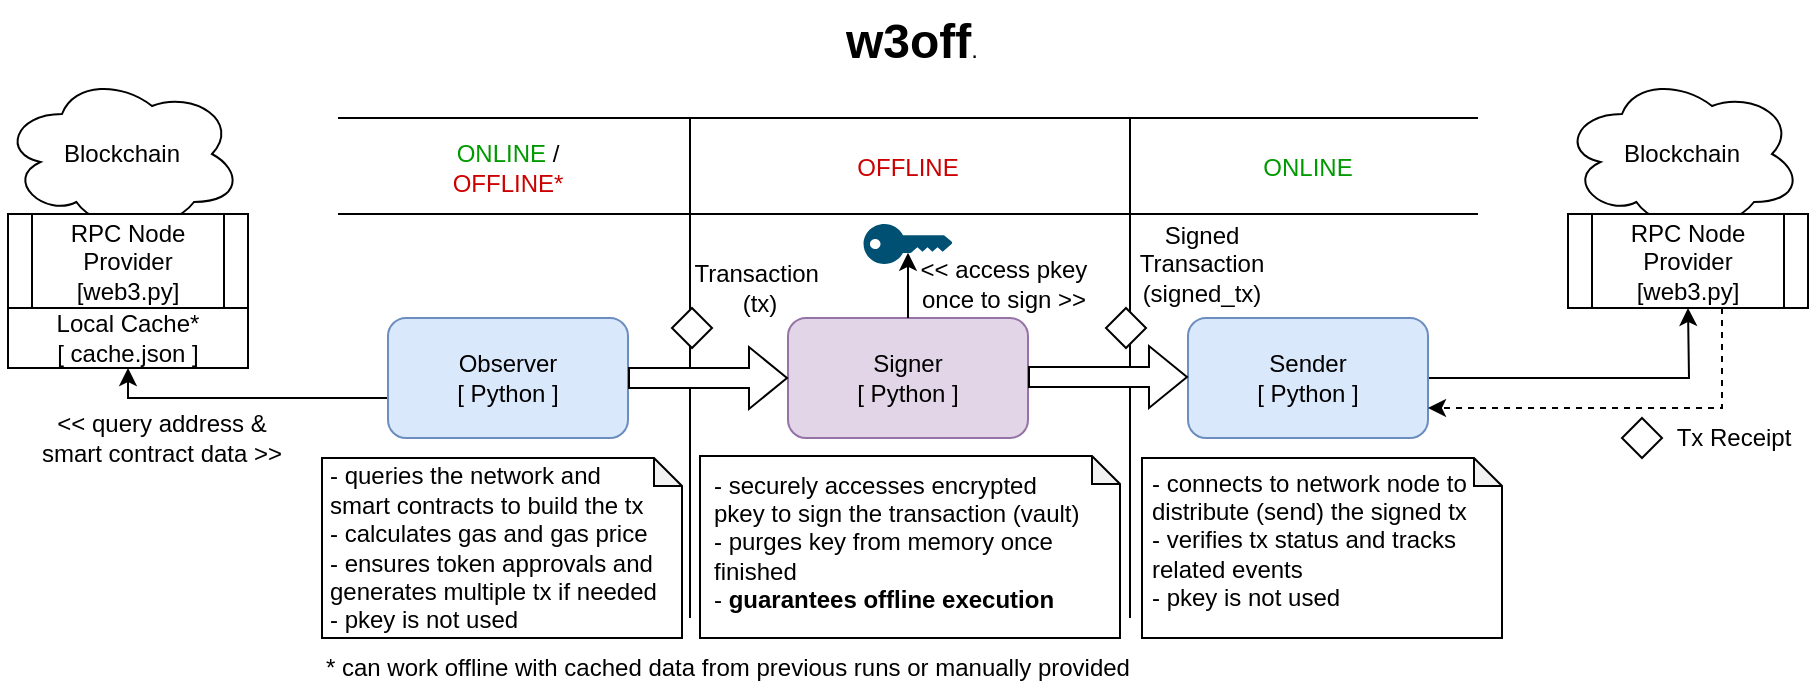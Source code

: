 <mxfile version="26.0.8">
  <diagram name="Page-1" id="SyCepS_xqdPUCtJFy5jW">
    <mxGraphModel dx="2071" dy="733" grid="1" gridSize="10" guides="1" tooltips="1" connect="1" arrows="1" fold="1" page="1" pageScale="1" pageWidth="850" pageHeight="1100" math="0" shadow="0">
      <root>
        <mxCell id="0" />
        <mxCell id="1" parent="0" />
        <mxCell id="8g-UTXZgVYF0mti-iqle-4" value="" style="endArrow=none;html=1;rounded=0;" parent="1" edge="1">
          <mxGeometry width="50" height="50" relative="1" as="geometry">
            <mxPoint x="254" y="500" as="sourcePoint" />
            <mxPoint x="254" y="250" as="targetPoint" />
          </mxGeometry>
        </mxCell>
        <mxCell id="8g-UTXZgVYF0mti-iqle-5" value="" style="endArrow=none;html=1;rounded=0;" parent="1" edge="1">
          <mxGeometry width="50" height="50" relative="1" as="geometry">
            <mxPoint x="474" y="500" as="sourcePoint" />
            <mxPoint x="474" y="250" as="targetPoint" />
          </mxGeometry>
        </mxCell>
        <mxCell id="8g-UTXZgVYF0mti-iqle-44" style="edgeStyle=orthogonalEdgeStyle;rounded=0;orthogonalLoop=1;jettySize=auto;html=1;entryX=0.5;entryY=1;entryDx=0;entryDy=0;exitX=0;exitY=0.5;exitDx=0;exitDy=0;" parent="1" source="8g-UTXZgVYF0mti-iqle-1" target="8g-UTXZgVYF0mti-iqle-47" edge="1">
          <mxGeometry relative="1" as="geometry">
            <mxPoint x="-27" y="350" as="targetPoint" />
            <Array as="points">
              <mxPoint x="-27" y="390" />
            </Array>
          </mxGeometry>
        </mxCell>
        <mxCell id="8g-UTXZgVYF0mti-iqle-1" value="Observer&lt;div&gt;[ Python ]&lt;/div&gt;" style="rounded=1;whiteSpace=wrap;html=1;fillColor=#dae8fc;strokeColor=#6c8ebf;" parent="1" vertex="1">
          <mxGeometry x="103" y="350" width="120" height="60" as="geometry" />
        </mxCell>
        <mxCell id="8g-UTXZgVYF0mti-iqle-2" value="Signer&lt;br&gt;[ Python ]" style="rounded=1;whiteSpace=wrap;html=1;fillColor=#e1d5e7;strokeColor=#9673a6;" parent="1" vertex="1">
          <mxGeometry x="303" y="350" width="120" height="60" as="geometry" />
        </mxCell>
        <mxCell id="8g-UTXZgVYF0mti-iqle-34" style="edgeStyle=orthogonalEdgeStyle;rounded=0;orthogonalLoop=1;jettySize=auto;html=1;entryX=0.5;entryY=1;entryDx=0;entryDy=0;" parent="1" source="8g-UTXZgVYF0mti-iqle-3" edge="1">
          <mxGeometry relative="1" as="geometry">
            <mxPoint x="753" y="345" as="targetPoint" />
          </mxGeometry>
        </mxCell>
        <mxCell id="8g-UTXZgVYF0mti-iqle-3" value="Sender&lt;br&gt;[ Python ]" style="rounded=1;whiteSpace=wrap;html=1;fillColor=#dae8fc;strokeColor=#6c8ebf;" parent="1" vertex="1">
          <mxGeometry x="503" y="350" width="120" height="60" as="geometry" />
        </mxCell>
        <mxCell id="8g-UTXZgVYF0mti-iqle-6" value="&lt;font color=&quot;#009900&quot;&gt;ONLINE &lt;/font&gt;/ &lt;font color=&quot;#cc0000&quot;&gt;OFFLINE*&lt;/font&gt;" style="text;html=1;align=center;verticalAlign=middle;whiteSpace=wrap;rounded=0;" parent="1" vertex="1">
          <mxGeometry x="133" y="260" width="60" height="30" as="geometry" />
        </mxCell>
        <mxCell id="8g-UTXZgVYF0mti-iqle-7" value="&lt;font color=&quot;#cc0000&quot;&gt;OFFLINE&lt;/font&gt;" style="text;html=1;align=center;verticalAlign=middle;whiteSpace=wrap;rounded=0;" parent="1" vertex="1">
          <mxGeometry x="333" y="260" width="60" height="30" as="geometry" />
        </mxCell>
        <mxCell id="8g-UTXZgVYF0mti-iqle-8" value="&lt;font color=&quot;#009900&quot;&gt;ONLINE&lt;/font&gt;" style="text;html=1;align=center;verticalAlign=middle;whiteSpace=wrap;rounded=0;" parent="1" vertex="1">
          <mxGeometry x="533" y="260" width="60" height="30" as="geometry" />
        </mxCell>
        <mxCell id="8g-UTXZgVYF0mti-iqle-9" value="* can work offline with cached data from previous runs or manually provided" style="text;html=1;align=left;verticalAlign=middle;whiteSpace=wrap;rounded=0;" parent="1" vertex="1">
          <mxGeometry x="70" y="510" width="560" height="30" as="geometry" />
        </mxCell>
        <mxCell id="8g-UTXZgVYF0mti-iqle-10" value="" style="endArrow=none;html=1;rounded=0;" parent="1" edge="1">
          <mxGeometry width="50" height="50" relative="1" as="geometry">
            <mxPoint x="78" y="298" as="sourcePoint" />
            <mxPoint x="648" y="298" as="targetPoint" />
          </mxGeometry>
        </mxCell>
        <mxCell id="8g-UTXZgVYF0mti-iqle-11" value="" style="endArrow=none;html=1;rounded=0;" parent="1" edge="1">
          <mxGeometry width="50" height="50" relative="1" as="geometry">
            <mxPoint x="78" y="250" as="sourcePoint" />
            <mxPoint x="648" y="250" as="targetPoint" />
          </mxGeometry>
        </mxCell>
        <mxCell id="8g-UTXZgVYF0mti-iqle-15" value="" style="shape=note;whiteSpace=wrap;html=1;backgroundOutline=1;darkOpacity=0.05;size=14;align=left;" parent="1" vertex="1">
          <mxGeometry x="70" y="420" width="180" height="90" as="geometry" />
        </mxCell>
        <mxCell id="8g-UTXZgVYF0mti-iqle-17" value="" style="shape=flexArrow;endArrow=classic;html=1;rounded=0;exitX=1;exitY=0.5;exitDx=0;exitDy=0;entryX=0;entryY=0.5;entryDx=0;entryDy=0;labelBackgroundColor=#FFFFFF;fillColor=default;" parent="1" edge="1">
          <mxGeometry width="50" height="50" relative="1" as="geometry">
            <mxPoint x="423" y="379.5" as="sourcePoint" />
            <mxPoint x="503" y="379.5" as="targetPoint" />
          </mxGeometry>
        </mxCell>
        <mxCell id="8g-UTXZgVYF0mti-iqle-16" value="" style="shape=flexArrow;endArrow=classic;html=1;rounded=0;exitX=1;exitY=0.5;exitDx=0;exitDy=0;entryX=0;entryY=0.5;entryDx=0;entryDy=0;labelBackgroundColor=#FFFFFF;labelBorderColor=none;fillColor=default;" parent="1" source="8g-UTXZgVYF0mti-iqle-1" target="8g-UTXZgVYF0mti-iqle-2" edge="1">
          <mxGeometry width="50" height="50" relative="1" as="geometry">
            <mxPoint x="323" y="400" as="sourcePoint" />
            <mxPoint x="373" y="350" as="targetPoint" />
          </mxGeometry>
        </mxCell>
        <mxCell id="8g-UTXZgVYF0mti-iqle-23" value="" style="rhombus;whiteSpace=wrap;html=1;" parent="1" vertex="1">
          <mxGeometry x="245" y="345" width="20" height="20" as="geometry" />
        </mxCell>
        <mxCell id="8g-UTXZgVYF0mti-iqle-24" value="Transaction&amp;nbsp;&lt;br&gt;(tx)" style="text;html=1;align=center;verticalAlign=middle;whiteSpace=wrap;rounded=0;fillColor=none;" parent="1" vertex="1">
          <mxGeometry x="259" y="320" width="60" height="30" as="geometry" />
        </mxCell>
        <mxCell id="8g-UTXZgVYF0mti-iqle-26" value="" style="rhombus;whiteSpace=wrap;html=1;" parent="1" vertex="1">
          <mxGeometry x="462" y="345" width="20" height="20" as="geometry" />
        </mxCell>
        <mxCell id="8g-UTXZgVYF0mti-iqle-27" value="Signed Transaction (signed_tx)" style="text;html=1;align=center;verticalAlign=middle;whiteSpace=wrap;rounded=0;fillColor=none;" parent="1" vertex="1">
          <mxGeometry x="480" y="308" width="60" height="30" as="geometry" />
        </mxCell>
        <mxCell id="8g-UTXZgVYF0mti-iqle-29" value="Blockchain" style="ellipse;shape=cloud;whiteSpace=wrap;html=1;" parent="1" vertex="1">
          <mxGeometry x="690" y="228" width="120" height="80" as="geometry" />
        </mxCell>
        <mxCell id="8g-UTXZgVYF0mti-iqle-32" value="" style="shape=note;whiteSpace=wrap;html=1;backgroundOutline=1;darkOpacity=0.05;size=14;" parent="1" vertex="1">
          <mxGeometry x="480" y="420" width="180" height="90" as="geometry" />
        </mxCell>
        <mxCell id="8g-UTXZgVYF0mti-iqle-37" style="edgeStyle=orthogonalEdgeStyle;rounded=0;orthogonalLoop=1;jettySize=auto;html=1;entryX=1;entryY=0.75;entryDx=0;entryDy=0;dashed=1;" parent="1" source="8g-UTXZgVYF0mti-iqle-33" target="8g-UTXZgVYF0mti-iqle-3" edge="1">
          <mxGeometry relative="1" as="geometry">
            <Array as="points">
              <mxPoint x="770" y="395" />
            </Array>
          </mxGeometry>
        </mxCell>
        <mxCell id="8g-UTXZgVYF0mti-iqle-33" value="RPC Node Provider&lt;br&gt;[web3.py]" style="shape=process;whiteSpace=wrap;html=1;backgroundOutline=1;" parent="1" vertex="1">
          <mxGeometry x="693" y="298" width="120" height="47" as="geometry" />
        </mxCell>
        <mxCell id="8g-UTXZgVYF0mti-iqle-35" value="" style="rhombus;whiteSpace=wrap;html=1;" parent="1" vertex="1">
          <mxGeometry x="720" y="400" width="20" height="20" as="geometry" />
        </mxCell>
        <mxCell id="8g-UTXZgVYF0mti-iqle-36" value="Tx Receipt" style="text;html=1;align=center;verticalAlign=middle;whiteSpace=wrap;rounded=0;fillColor=none;" parent="1" vertex="1">
          <mxGeometry x="740" y="395" width="72" height="30" as="geometry" />
        </mxCell>
        <mxCell id="8g-UTXZgVYF0mti-iqle-41" value="Blockchain" style="ellipse;shape=cloud;whiteSpace=wrap;html=1;" parent="1" vertex="1">
          <mxGeometry x="-90" y="228" width="120" height="80" as="geometry" />
        </mxCell>
        <mxCell id="8g-UTXZgVYF0mti-iqle-42" value="RPC Node Provider&lt;br&gt;[web3.py]" style="shape=process;whiteSpace=wrap;html=1;backgroundOutline=1;" parent="1" vertex="1">
          <mxGeometry x="-87" y="298" width="120" height="47" as="geometry" />
        </mxCell>
        <mxCell id="8g-UTXZgVYF0mti-iqle-46" value="&amp;lt;&amp;lt; query address &amp;amp; smart contract data &amp;gt;&amp;gt;" style="text;html=1;align=center;verticalAlign=middle;whiteSpace=wrap;rounded=0;" parent="1" vertex="1">
          <mxGeometry x="-80" y="395" width="140" height="30" as="geometry" />
        </mxCell>
        <mxCell id="8g-UTXZgVYF0mti-iqle-47" value="Local Cache*&lt;br&gt;[ cache.json ]" style="rounded=0;whiteSpace=wrap;html=1;" parent="1" vertex="1">
          <mxGeometry x="-87" y="345" width="120" height="30" as="geometry" />
        </mxCell>
        <mxCell id="8g-UTXZgVYF0mti-iqle-49" value="" style="points=[[0,0.5,0],[0.24,0,0],[0.5,0.28,0],[0.995,0.475,0],[0.5,0.72,0],[0.24,1,0]];verticalLabelPosition=bottom;sketch=0;html=1;verticalAlign=top;aspect=fixed;align=center;pointerEvents=1;shape=mxgraph.cisco19.key;fillColor=#005073;strokeColor=none;" parent="1" vertex="1">
          <mxGeometry x="340.78" y="303" width="44.44" height="20" as="geometry" />
        </mxCell>
        <mxCell id="8g-UTXZgVYF0mti-iqle-51" style="edgeStyle=orthogonalEdgeStyle;rounded=0;orthogonalLoop=1;jettySize=auto;html=1;entryX=0.5;entryY=0.72;entryDx=0;entryDy=0;entryPerimeter=0;" parent="1" source="8g-UTXZgVYF0mti-iqle-2" target="8g-UTXZgVYF0mti-iqle-49" edge="1">
          <mxGeometry relative="1" as="geometry" />
        </mxCell>
        <mxCell id="8g-UTXZgVYF0mti-iqle-52" value="&amp;lt;&amp;lt; access pkey once to sign &amp;gt;&amp;gt;" style="text;html=1;align=center;verticalAlign=middle;whiteSpace=wrap;rounded=0;" parent="1" vertex="1">
          <mxGeometry x="358" y="318" width="106" height="30" as="geometry" />
        </mxCell>
        <mxCell id="8g-UTXZgVYF0mti-iqle-55" value="- connects to network node to distribute (send) the signed tx&lt;br&gt;- verifies tx status and tracks related events&lt;br&gt;- pkey is not used" style="text;html=1;align=left;verticalAlign=middle;whiteSpace=wrap;rounded=0;" parent="1" vertex="1">
          <mxGeometry x="483" y="412" width="185" height="97" as="geometry" />
        </mxCell>
        <mxCell id="8g-UTXZgVYF0mti-iqle-64" value="- queries the network and smart contracts to build the tx&lt;br&gt;-&amp;nbsp;calculates gas and gas price&lt;br&gt;- ensures token approvals and generates multiple tx if needed&lt;br&gt;- pkey is not used" style="text;html=1;align=left;verticalAlign=middle;whiteSpace=wrap;rounded=0;" parent="1" vertex="1">
          <mxGeometry x="72" y="450" width="168" height="30" as="geometry" />
        </mxCell>
        <mxCell id="8g-UTXZgVYF0mti-iqle-65" value="" style="group" parent="1" vertex="1" connectable="0">
          <mxGeometry x="259" y="413" width="210" height="97" as="geometry" />
        </mxCell>
        <mxCell id="8g-UTXZgVYF0mti-iqle-31" value="" style="shape=note;whiteSpace=wrap;html=1;backgroundOutline=1;darkOpacity=0.05;size=14;align=left;" parent="8g-UTXZgVYF0mti-iqle-65" vertex="1">
          <mxGeometry y="6" width="210" height="91" as="geometry" />
        </mxCell>
        <mxCell id="8g-UTXZgVYF0mti-iqle-54" value="- securely accesses encrypted pkey to sign the transaction (vault)&lt;br&gt;- purges key from memory once finished&lt;br&gt;- &lt;b&gt;guarantees offline execution&lt;/b&gt;" style="text;html=1;align=left;verticalAlign=middle;whiteSpace=wrap;rounded=0;" parent="8g-UTXZgVYF0mti-iqle-65" vertex="1">
          <mxGeometry x="5" width="185" height="97" as="geometry" />
        </mxCell>
        <mxCell id="8g-UTXZgVYF0mti-iqle-67" value="&lt;h1 style=&quot;margin-top: 0px;&quot;&gt;w3off&lt;span style=&quot;background-color: initial; font-size: 12px; font-weight: normal;&quot;&gt;.&lt;/span&gt;&lt;/h1&gt;" style="text;html=1;whiteSpace=wrap;overflow=hidden;rounded=0;" parent="1" vertex="1">
          <mxGeometry x="330" y="191" width="71" height="42" as="geometry" />
        </mxCell>
      </root>
    </mxGraphModel>
  </diagram>
</mxfile>
